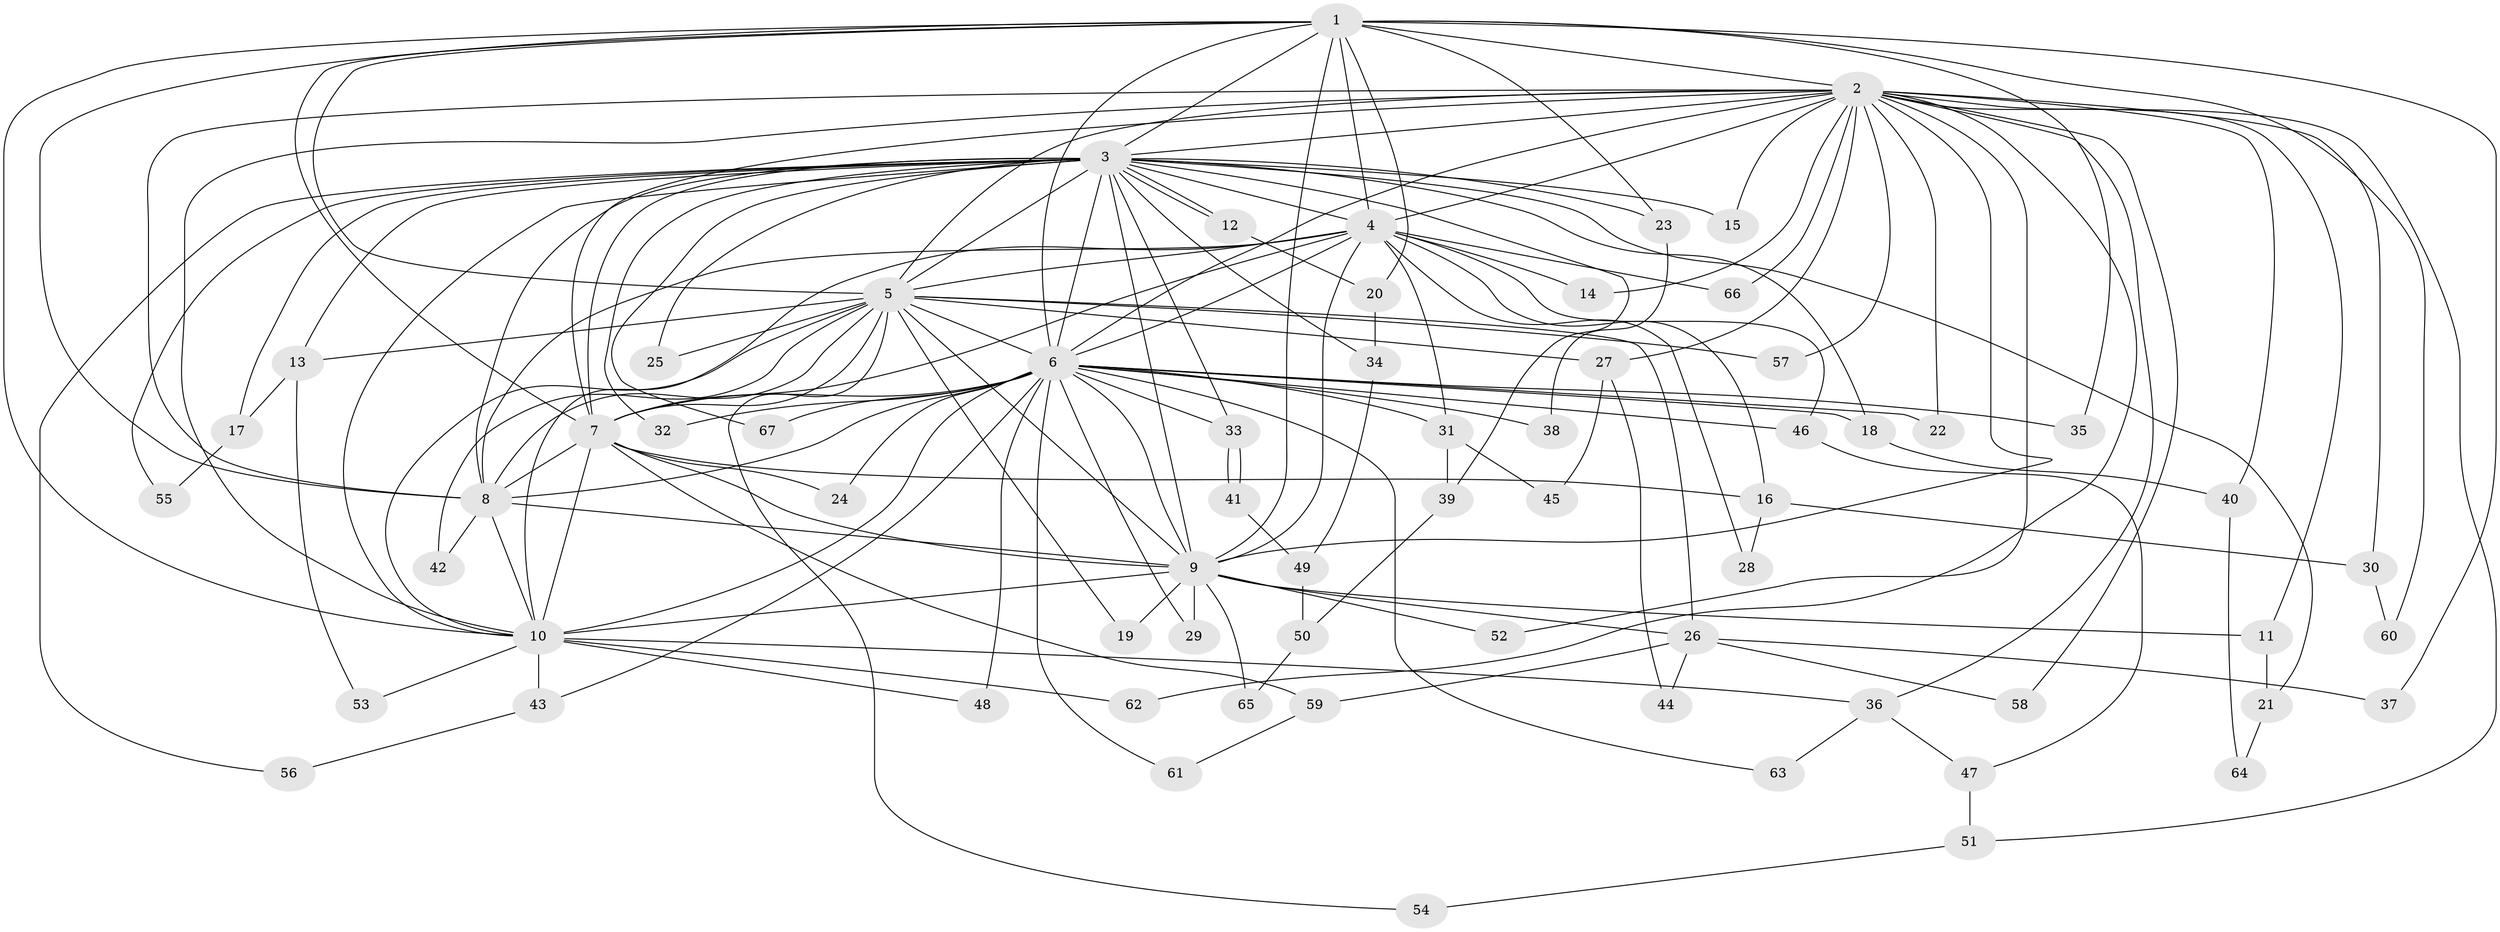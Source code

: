 // coarse degree distribution, {25: 0.043478260869565216, 22: 0.021739130434782608, 11: 0.021739130434782608, 13: 0.021739130434782608, 10: 0.021739130434782608, 7: 0.021739130434782608, 16: 0.021739130434782608, 3: 0.15217391304347827, 4: 0.13043478260869565, 2: 0.5, 5: 0.021739130434782608, 1: 0.021739130434782608}
// Generated by graph-tools (version 1.1) at 2025/41/03/06/25 10:41:39]
// undirected, 67 vertices, 159 edges
graph export_dot {
graph [start="1"]
  node [color=gray90,style=filled];
  1;
  2;
  3;
  4;
  5;
  6;
  7;
  8;
  9;
  10;
  11;
  12;
  13;
  14;
  15;
  16;
  17;
  18;
  19;
  20;
  21;
  22;
  23;
  24;
  25;
  26;
  27;
  28;
  29;
  30;
  31;
  32;
  33;
  34;
  35;
  36;
  37;
  38;
  39;
  40;
  41;
  42;
  43;
  44;
  45;
  46;
  47;
  48;
  49;
  50;
  51;
  52;
  53;
  54;
  55;
  56;
  57;
  58;
  59;
  60;
  61;
  62;
  63;
  64;
  65;
  66;
  67;
  1 -- 2;
  1 -- 3;
  1 -- 4;
  1 -- 5;
  1 -- 6;
  1 -- 7;
  1 -- 8;
  1 -- 9;
  1 -- 10;
  1 -- 20;
  1 -- 23;
  1 -- 35;
  1 -- 37;
  1 -- 60;
  2 -- 3;
  2 -- 4;
  2 -- 5;
  2 -- 6;
  2 -- 7;
  2 -- 8;
  2 -- 9;
  2 -- 10;
  2 -- 11;
  2 -- 14;
  2 -- 15;
  2 -- 22;
  2 -- 27;
  2 -- 30;
  2 -- 36;
  2 -- 40;
  2 -- 51;
  2 -- 52;
  2 -- 57;
  2 -- 58;
  2 -- 62;
  2 -- 66;
  3 -- 4;
  3 -- 5;
  3 -- 6;
  3 -- 7;
  3 -- 8;
  3 -- 9;
  3 -- 10;
  3 -- 12;
  3 -- 12;
  3 -- 13;
  3 -- 15;
  3 -- 17;
  3 -- 18;
  3 -- 21;
  3 -- 23;
  3 -- 25;
  3 -- 32;
  3 -- 33;
  3 -- 34;
  3 -- 39;
  3 -- 55;
  3 -- 56;
  3 -- 67;
  4 -- 5;
  4 -- 6;
  4 -- 7;
  4 -- 8;
  4 -- 9;
  4 -- 10;
  4 -- 14;
  4 -- 16;
  4 -- 28;
  4 -- 31;
  4 -- 46;
  4 -- 66;
  5 -- 6;
  5 -- 7;
  5 -- 8;
  5 -- 9;
  5 -- 10;
  5 -- 13;
  5 -- 19;
  5 -- 25;
  5 -- 26;
  5 -- 27;
  5 -- 42;
  5 -- 54;
  5 -- 57;
  6 -- 7;
  6 -- 8;
  6 -- 9;
  6 -- 10;
  6 -- 18;
  6 -- 22;
  6 -- 24;
  6 -- 29;
  6 -- 31;
  6 -- 32;
  6 -- 33;
  6 -- 35;
  6 -- 38;
  6 -- 43;
  6 -- 46;
  6 -- 48;
  6 -- 61;
  6 -- 63;
  6 -- 67;
  7 -- 8;
  7 -- 9;
  7 -- 10;
  7 -- 16;
  7 -- 24;
  7 -- 59;
  8 -- 9;
  8 -- 10;
  8 -- 42;
  9 -- 10;
  9 -- 11;
  9 -- 19;
  9 -- 26;
  9 -- 29;
  9 -- 52;
  9 -- 65;
  10 -- 36;
  10 -- 43;
  10 -- 48;
  10 -- 53;
  10 -- 62;
  11 -- 21;
  12 -- 20;
  13 -- 17;
  13 -- 53;
  16 -- 28;
  16 -- 30;
  17 -- 55;
  18 -- 40;
  20 -- 34;
  21 -- 64;
  23 -- 38;
  26 -- 37;
  26 -- 44;
  26 -- 58;
  26 -- 59;
  27 -- 44;
  27 -- 45;
  30 -- 60;
  31 -- 39;
  31 -- 45;
  33 -- 41;
  33 -- 41;
  34 -- 49;
  36 -- 47;
  36 -- 63;
  39 -- 50;
  40 -- 64;
  41 -- 49;
  43 -- 56;
  46 -- 47;
  47 -- 51;
  49 -- 50;
  50 -- 65;
  51 -- 54;
  59 -- 61;
}
